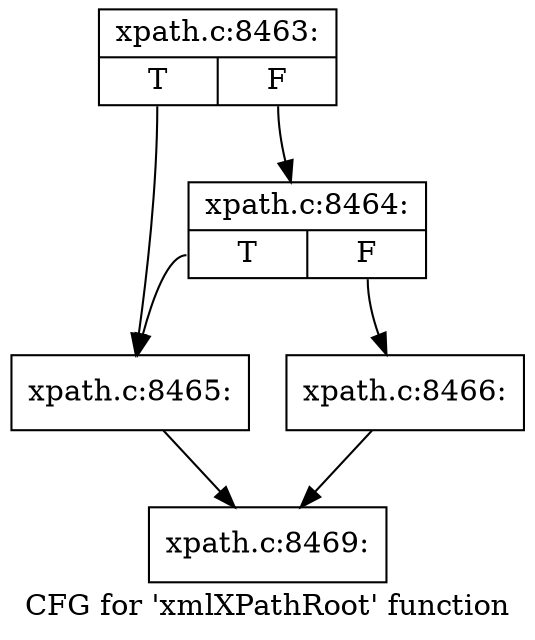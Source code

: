 digraph "CFG for 'xmlXPathRoot' function" {
	label="CFG for 'xmlXPathRoot' function";

	Node0x4a0cb20 [shape=record,label="{xpath.c:8463:|{<s0>T|<s1>F}}"];
	Node0x4a0cb20:s0 -> Node0x4a0ca70;
	Node0x4a0cb20:s1 -> Node0x4a0cca0;
	Node0x4a0cca0 [shape=record,label="{xpath.c:8464:|{<s0>T|<s1>F}}"];
	Node0x4a0cca0:s0 -> Node0x4a0ca70;
	Node0x4a0cca0:s1 -> Node0x4a0cac0;
	Node0x4a0ca70 [shape=record,label="{xpath.c:8465:}"];
	Node0x4a0ca70 -> Node0x4a09600;
	Node0x4a0cac0 [shape=record,label="{xpath.c:8466:}"];
	Node0x4a0cac0 -> Node0x4a09600;
	Node0x4a09600 [shape=record,label="{xpath.c:8469:}"];
}

